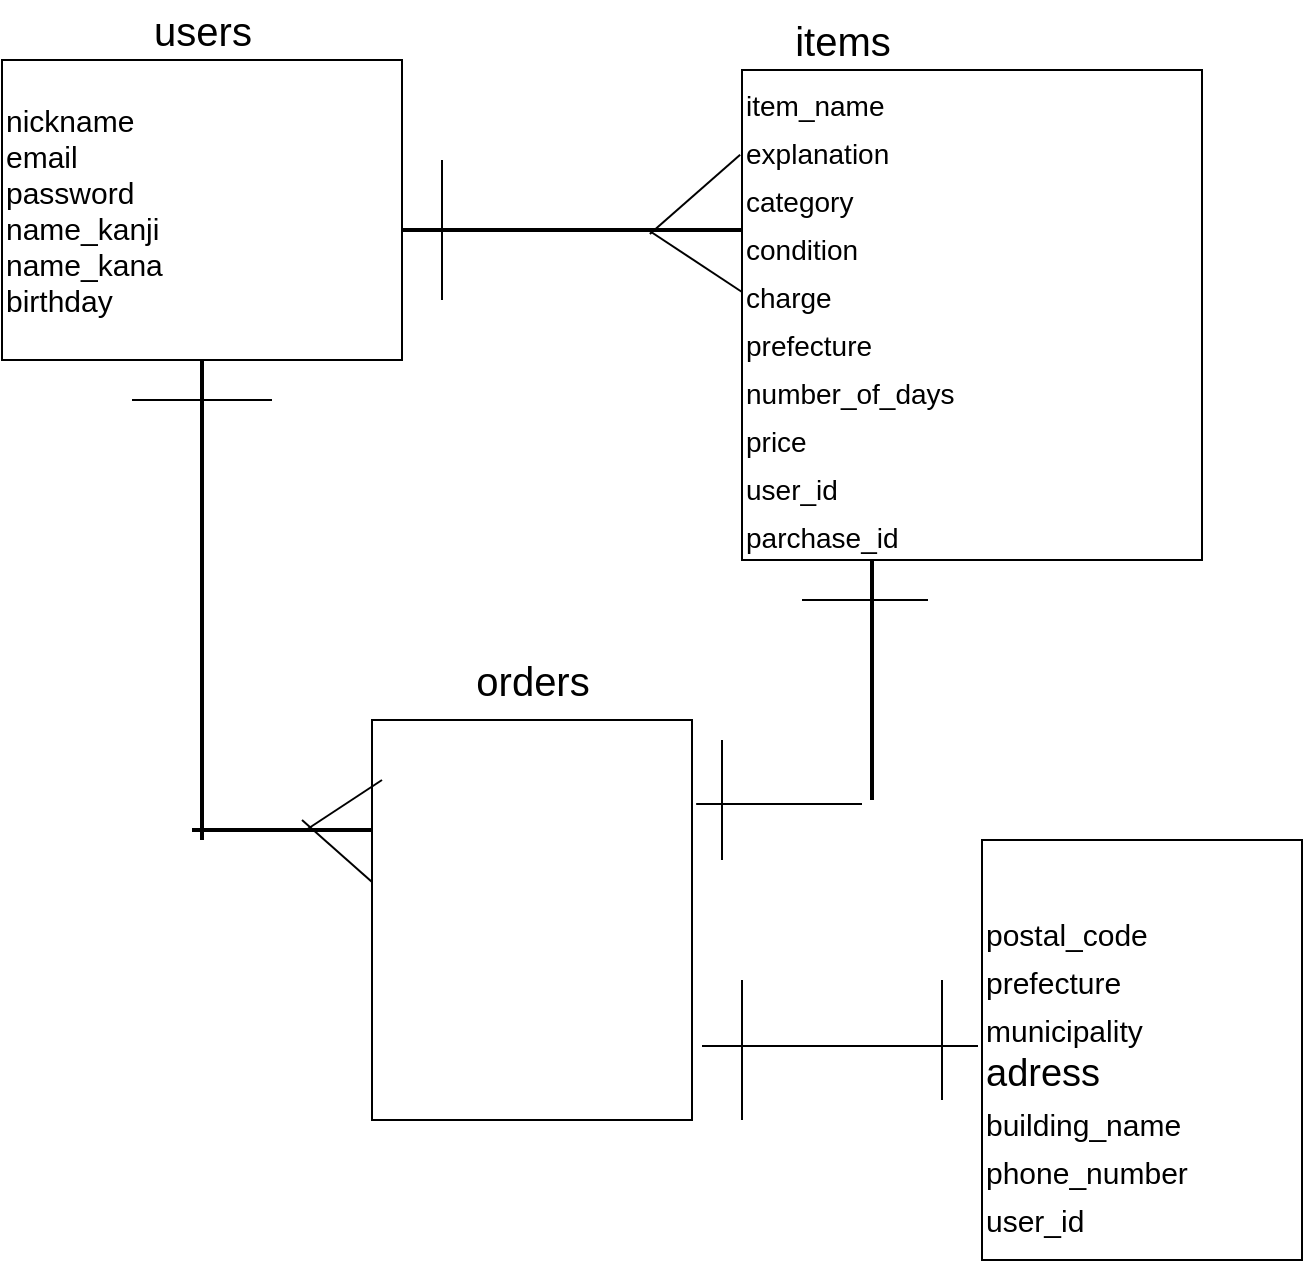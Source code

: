 <mxfile>
    <diagram id="lN60nbLmwIn5e3RQc8q8" name="ページ1">
        <mxGraphModel dx="728" dy="680" grid="1" gridSize="10" guides="1" tooltips="1" connect="0" arrows="1" fold="1" page="1" pageScale="1" pageWidth="827" pageHeight="1169" math="0" shadow="0">
            <root>
                <mxCell id="0"/>
                <mxCell id="1" parent="0"/>
                <mxCell id="2" value="&lt;font style=&quot;font-size: 15px&quot;&gt;nickname&lt;br&gt;email&lt;br&gt;password&lt;br&gt;name_kanji&lt;br&gt;name_kana&lt;br&gt;birthday&lt;/font&gt;" style="rounded=0;whiteSpace=wrap;html=1;align=left;" parent="1" vertex="1">
                    <mxGeometry x="30" y="60" width="200" height="150" as="geometry"/>
                </mxCell>
                <mxCell id="3" value="users" style="text;html=1;align=center;verticalAlign=middle;resizable=0;points=[];autosize=1;fontSize=20;" parent="1" vertex="1">
                    <mxGeometry x="100" y="30" width="60" height="30" as="geometry"/>
                </mxCell>
                <mxCell id="7" value="items" style="text;html=1;align=center;verticalAlign=middle;resizable=0;points=[];autosize=1;fontSize=20;" parent="1" vertex="1">
                    <mxGeometry x="420" y="35" width="60" height="30" as="geometry"/>
                </mxCell>
                <mxCell id="8" value="&lt;font style=&quot;font-size: 14px&quot;&gt;item_name&lt;br&gt;&lt;font style=&quot;font-size: 14px&quot;&gt;e&lt;/font&gt;&lt;font style=&quot;font-size: 14px&quot;&gt;&lt;font style=&quot;font-size: 14px&quot;&gt;xplanation&lt;/font&gt;&lt;br&gt;category&lt;br&gt;condition&lt;br&gt;charge&lt;br&gt;prefecture&lt;br&gt;number_of_days&lt;br&gt;price&lt;br&gt;user_id&lt;br&gt;parchase_id&lt;br&gt;&lt;/font&gt;&lt;/font&gt;" style="rounded=0;whiteSpace=wrap;html=1;fontSize=20;align=left;" parent="1" vertex="1">
                    <mxGeometry x="400" y="65" width="230" height="245" as="geometry"/>
                </mxCell>
                <mxCell id="10" value="orders" style="text;html=1;align=center;verticalAlign=middle;resizable=0;points=[];autosize=1;fontSize=20;" parent="1" vertex="1">
                    <mxGeometry x="260" y="355" width="70" height="30" as="geometry"/>
                </mxCell>
                <mxCell id="11" value="&lt;div&gt;&lt;br&gt;&lt;/div&gt;&lt;font&gt;&lt;div&gt;&lt;span&gt;&lt;font style=&quot;font-size: 15px&quot;&gt;postal_code&lt;/font&gt;&lt;/span&gt;&lt;/div&gt;&lt;div&gt;&lt;span&gt;&lt;font style=&quot;font-size: 15px&quot;&gt;prefecture&lt;/font&gt;&lt;/span&gt;&lt;/div&gt;&lt;div&gt;&lt;span&gt;&lt;font style=&quot;font-size: 15px&quot;&gt;municipality&lt;/font&gt;&lt;/span&gt;&lt;/div&gt;&lt;div style=&quot;font-size: 19px&quot;&gt;&lt;span&gt;adress&lt;/span&gt;&lt;/div&gt;&lt;div&gt;&lt;span&gt;&lt;font style=&quot;font-size: 15px&quot;&gt;building_name&lt;/font&gt;&lt;/span&gt;&lt;/div&gt;&lt;div&gt;&lt;span&gt;&lt;font style=&quot;font-size: 15px&quot;&gt;phone_number&lt;/font&gt;&lt;/span&gt;&lt;/div&gt;&lt;div&gt;&lt;span&gt;&lt;font style=&quot;font-size: 15px&quot;&gt;user_id&lt;/font&gt;&lt;/span&gt;&lt;/div&gt;&lt;/font&gt;" style="rounded=0;whiteSpace=wrap;html=1;fontSize=20;align=left;" parent="1" vertex="1">
                    <mxGeometry x="520" y="450" width="160" height="210" as="geometry"/>
                </mxCell>
                <mxCell id="12" value="" style="line;strokeWidth=2;direction=south;html=1;fontSize=20;align=center;" parent="1" vertex="1">
                    <mxGeometry x="125" y="210" width="10" height="240" as="geometry"/>
                </mxCell>
                <mxCell id="13" value="" style="line;strokeWidth=2;html=1;fontSize=20;align=center;" parent="1" vertex="1">
                    <mxGeometry x="230" y="140" width="170" height="10" as="geometry"/>
                </mxCell>
                <mxCell id="22" value="" style="line;strokeWidth=2;html=1;fontSize=20;fontColor=#FFFFFF;align=center;" parent="1" vertex="1">
                    <mxGeometry x="125" y="440" width="95" height="10" as="geometry"/>
                </mxCell>
                <mxCell id="23" value="" style="line;strokeWidth=2;direction=south;html=1;fontSize=20;fontColor=#FFFFFF;align=center;" parent="1" vertex="1">
                    <mxGeometry x="460" y="310" width="10" height="120" as="geometry"/>
                </mxCell>
                <mxCell id="26" value="" style="endArrow=none;html=1;fontSize=20;fontColor=#FFFFFF;entryX=0.724;entryY=0.5;entryDx=0;entryDy=0;entryPerimeter=0;fontStyle=1" parent="1" target="13" edge="1">
                    <mxGeometry width="50" height="50" relative="1" as="geometry">
                        <mxPoint x="400" y="176" as="sourcePoint"/>
                        <mxPoint x="370" y="380" as="targetPoint"/>
                        <Array as="points"/>
                    </mxGeometry>
                </mxCell>
                <mxCell id="27" value="" style="endArrow=none;html=1;fontSize=20;fontColor=#FFFFFF;exitX=-0.004;exitY=0.173;exitDx=0;exitDy=0;exitPerimeter=0;entryX=0.729;entryY=0.7;entryDx=0;entryDy=0;entryPerimeter=0;" parent="1" source="8" target="13" edge="1">
                    <mxGeometry width="50" height="50" relative="1" as="geometry">
                        <mxPoint x="330" y="330" as="sourcePoint"/>
                        <mxPoint x="360" y="300" as="targetPoint"/>
                        <Array as="points"/>
                    </mxGeometry>
                </mxCell>
                <mxCell id="28" value="" style="endArrow=none;html=1;rounded=0;fontSize=20;fontColor=#FFFFFF;" parent="1" edge="1">
                    <mxGeometry relative="1" as="geometry">
                        <mxPoint x="95" y="230" as="sourcePoint"/>
                        <mxPoint x="165" y="230" as="targetPoint"/>
                    </mxGeometry>
                </mxCell>
                <mxCell id="30" value="" style="endArrow=none;html=1;rounded=0;fontSize=20;fontColor=#FFFFFF;" parent="1" edge="1">
                    <mxGeometry relative="1" as="geometry">
                        <mxPoint x="250" y="110" as="sourcePoint"/>
                        <mxPoint x="250" y="180" as="targetPoint"/>
                    </mxGeometry>
                </mxCell>
                <mxCell id="31" value="" style="endArrow=none;html=1;rounded=0;fontSize=20;fontColor=#FFFFFF;" parent="1" edge="1">
                    <mxGeometry relative="1" as="geometry">
                        <mxPoint x="430" y="330" as="sourcePoint"/>
                        <mxPoint x="493" y="330" as="targetPoint"/>
                    </mxGeometry>
                </mxCell>
                <mxCell id="32" value="" style="endArrow=none;html=1;rounded=0;fontSize=20;fontColor=#FFFFFF;" parent="1" edge="1">
                    <mxGeometry relative="1" as="geometry">
                        <mxPoint x="390" y="400" as="sourcePoint"/>
                        <mxPoint x="390" y="460" as="targetPoint"/>
                        <Array as="points">
                            <mxPoint x="390" y="420"/>
                        </Array>
                    </mxGeometry>
                </mxCell>
                <mxCell id="34" value="" style="endArrow=none;html=1;rounded=0;fontSize=20;fontColor=#FFFFFF;entryX=1.013;entryY=0.21;entryDx=0;entryDy=0;entryPerimeter=0;" parent="1" edge="1" target="36">
                    <mxGeometry relative="1" as="geometry">
                        <mxPoint x="460" y="432" as="sourcePoint"/>
                        <mxPoint x="410" y="430" as="targetPoint"/>
                        <Array as="points"/>
                    </mxGeometry>
                </mxCell>
                <mxCell id="35" value="adresses" style="text;html=1;align=center;verticalAlign=middle;resizable=0;points=[];autosize=1;fontSize=20;fontColor=#FFFFFF;" parent="1" vertex="1">
                    <mxGeometry x="540" y="420" width="100" height="30" as="geometry"/>
                </mxCell>
                <mxCell id="36" value="&lt;font style=&quot;font-size: 15px&quot;&gt;user_id&lt;br&gt;purchase_id&lt;/font&gt;" style="rounded=0;whiteSpace=wrap;html=1;fontSize=20;fontColor=#FFFFFF;align=left;" parent="1" vertex="1">
                    <mxGeometry x="215" y="390" width="160" height="200" as="geometry"/>
                </mxCell>
                <mxCell id="40" value="" style="endArrow=none;html=1;" edge="1" parent="1">
                    <mxGeometry width="50" height="50" relative="1" as="geometry">
                        <mxPoint x="380" y="553" as="sourcePoint"/>
                        <mxPoint x="518" y="553" as="targetPoint"/>
                    </mxGeometry>
                </mxCell>
                <mxCell id="41" value="" style="endArrow=none;html=1;" edge="1" parent="1">
                    <mxGeometry width="50" height="50" relative="1" as="geometry">
                        <mxPoint x="400" y="590" as="sourcePoint"/>
                        <mxPoint x="400" y="520" as="targetPoint"/>
                    </mxGeometry>
                </mxCell>
                <mxCell id="43" value="" style="endArrow=none;html=1;exitX=0.6;exitY=0.5;exitDx=0;exitDy=0;exitPerimeter=0;" edge="1" parent="1" source="22">
                    <mxGeometry width="50" height="50" relative="1" as="geometry">
                        <mxPoint x="340" y="370" as="sourcePoint"/>
                        <mxPoint x="220" y="420" as="targetPoint"/>
                    </mxGeometry>
                </mxCell>
                <mxCell id="44" value="" style="endArrow=none;html=1;entryX=0;entryY=0.405;entryDx=0;entryDy=0;entryPerimeter=0;" edge="1" parent="1" target="36">
                    <mxGeometry width="50" height="50" relative="1" as="geometry">
                        <mxPoint x="180" y="440" as="sourcePoint"/>
                        <mxPoint x="390" y="320" as="targetPoint"/>
                    </mxGeometry>
                </mxCell>
                <mxCell id="45" value="" style="endArrow=none;html=1;" edge="1" parent="1">
                    <mxGeometry width="50" height="50" relative="1" as="geometry">
                        <mxPoint x="500" y="580" as="sourcePoint"/>
                        <mxPoint x="500" y="520" as="targetPoint"/>
                    </mxGeometry>
                </mxCell>
            </root>
        </mxGraphModel>
    </diagram>
</mxfile>